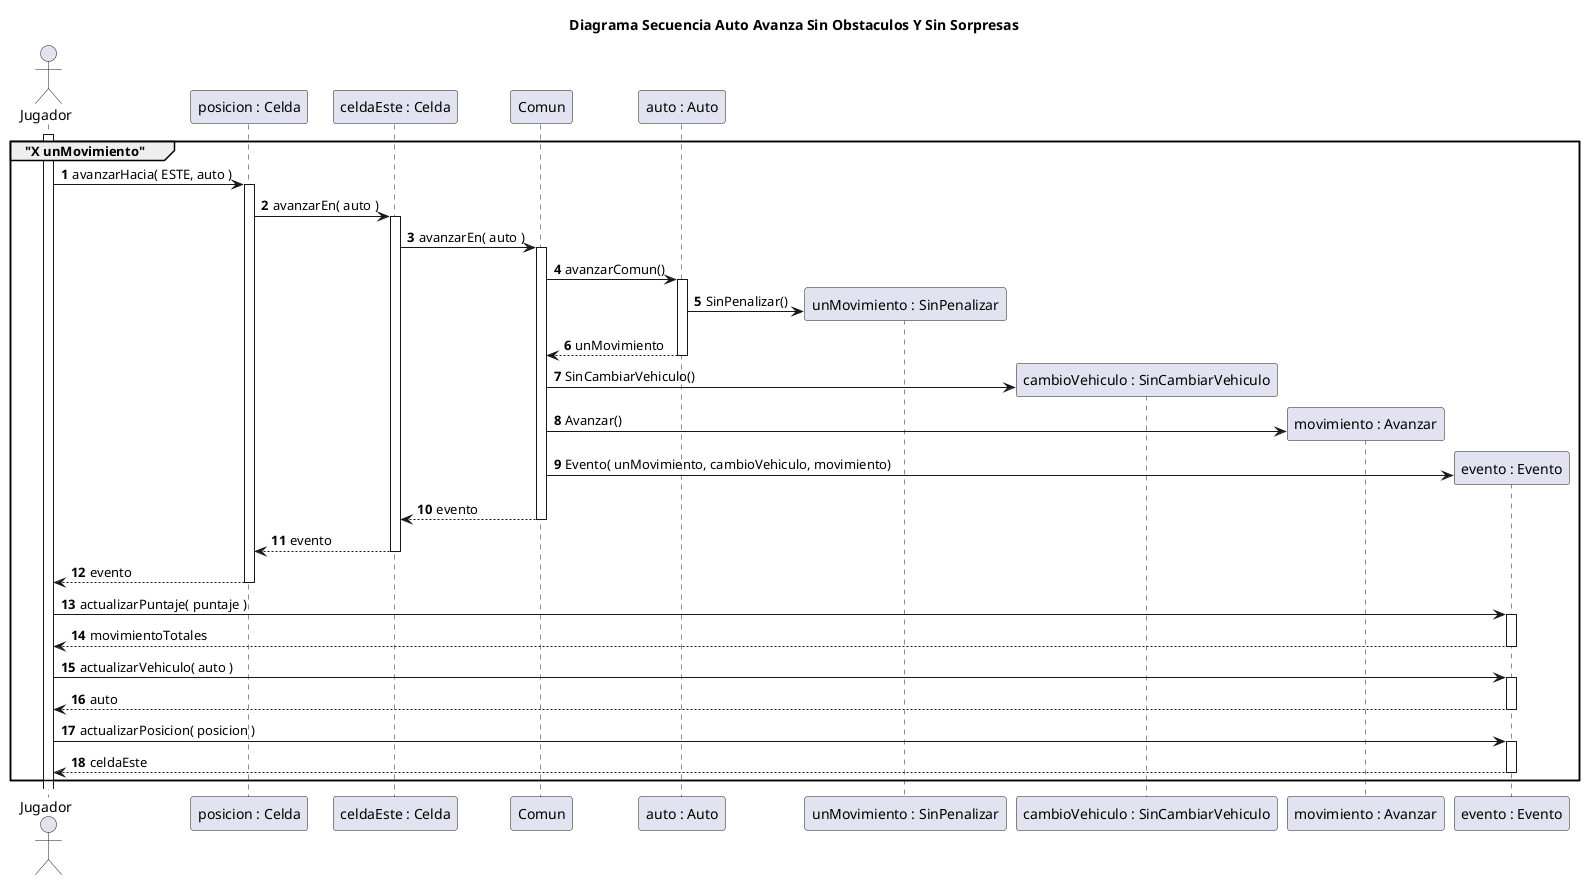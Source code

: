 @startuml
title Diagrama Secuencia Auto Avanza Sin Obstaculos Y Sin Sorpresas
autonumber
actor Jugador

group "X unMovimiento"
activate Jugador

Jugador -> "posicion : Celda"++: avanzarHacia( ESTE, auto )

"posicion : Celda" -> "celdaEste : Celda"++: avanzarEn( auto )

"celdaEste : Celda" -> Comun++: avanzarEn( auto )
Comun -> "auto : Auto"++: avanzarComun()

create "unMovimiento : SinPenalizar"
"auto : Auto" -> "unMovimiento : SinPenalizar": SinPenalizar()
"auto : Auto" --> Comun: unMovimiento
deactivate "auto : Auto"

create "cambioVehiculo : SinCambiarVehiculo"
Comun -> "cambioVehiculo : SinCambiarVehiculo": SinCambiarVehiculo()

create "movimiento : Avanzar"
Comun -> "movimiento : Avanzar": Avanzar()

create "evento : Evento"
Comun -> "evento : Evento": Evento( unMovimiento, cambioVehiculo, movimiento)


Comun --> "celdaEste : Celda": evento
deactivate Comun
"celdaEste : Celda" --> "posicion : Celda": evento
deactivate "celdaEste : Celda"

"posicion : Celda" --> Jugador--: evento


Jugador -> "evento : Evento"++: actualizarPuntaje( puntaje )
Jugador <-- "evento : Evento"--: movimientoTotales

Jugador -> "evento : Evento"++: actualizarVehiculo( auto )
Jugador <-- "evento : Evento"--: auto

Jugador -> "evento : Evento"++: actualizarPosicion( posicion )
Jugador <-- "evento : Evento"--: celdaEste

end

@enduml